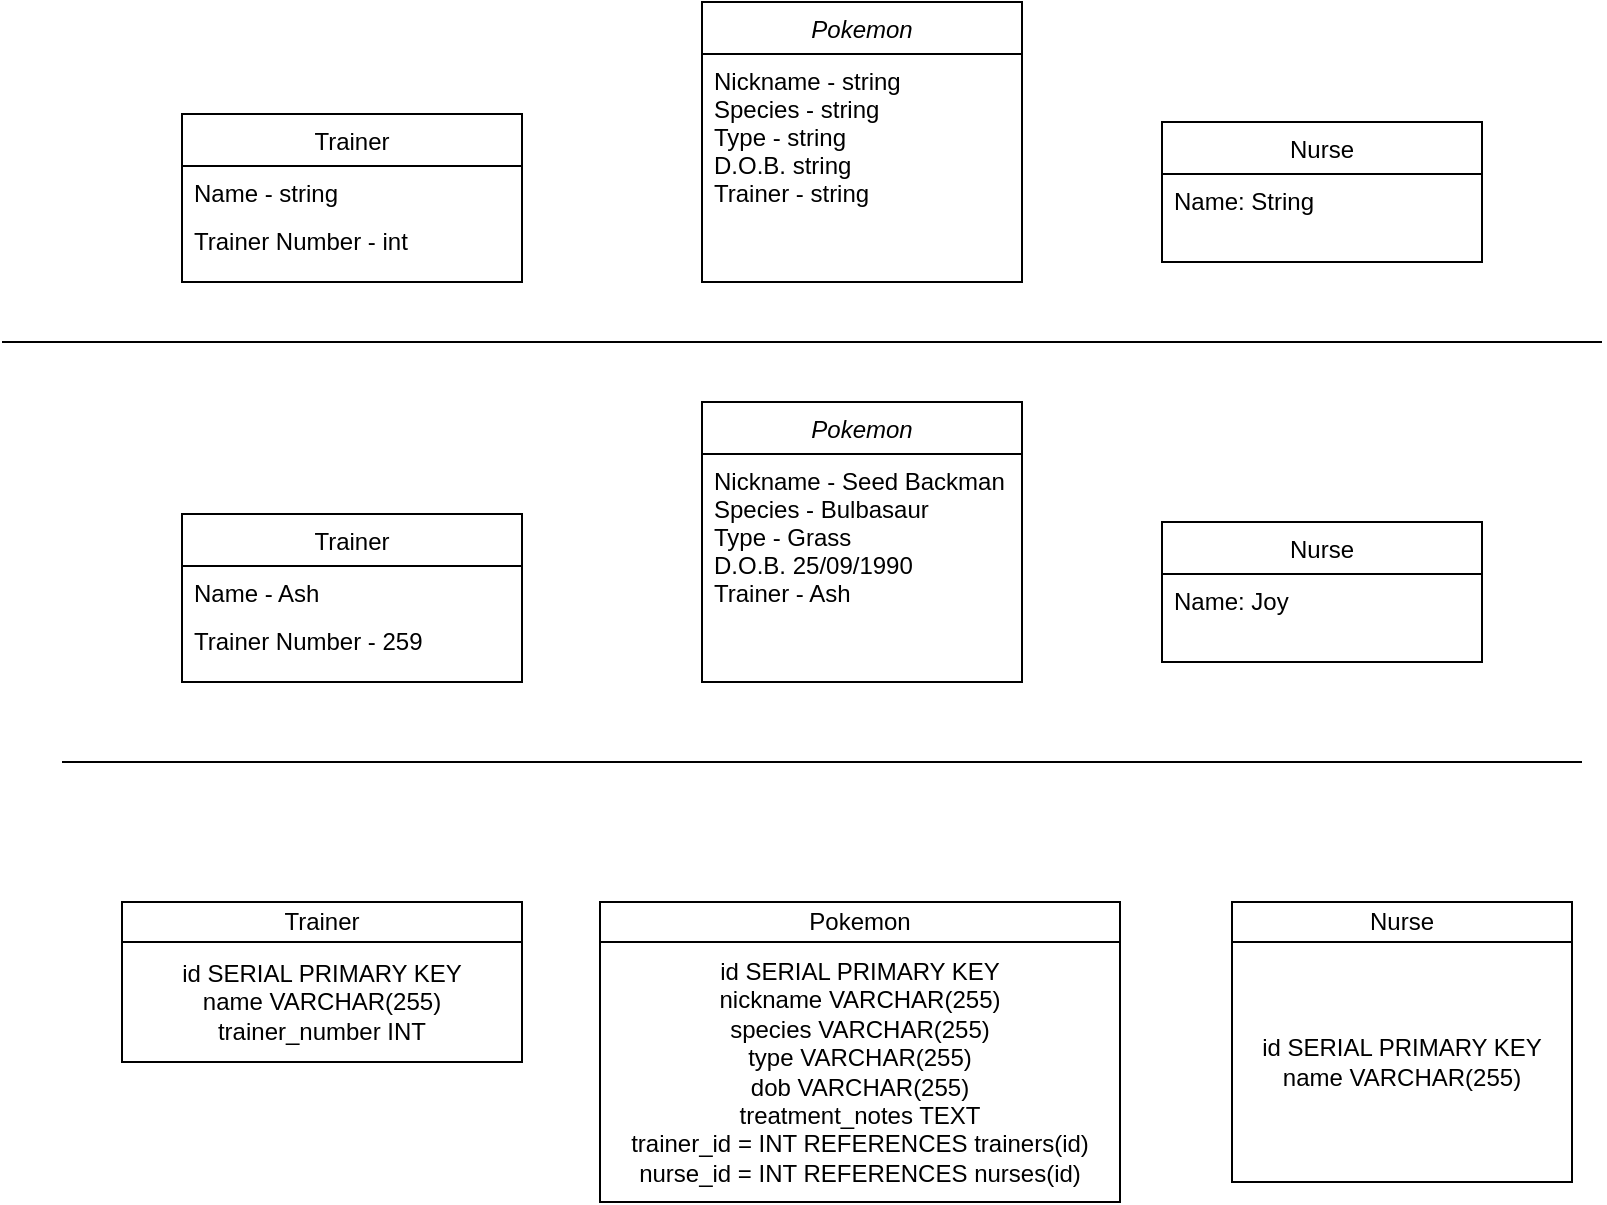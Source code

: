 <mxfile version="14.0.1" type="device"><diagram id="C5RBs43oDa-KdzZeNtuy" name="Page-1"><mxGraphModel dx="1796" dy="542" grid="1" gridSize="10" guides="1" tooltips="1" connect="1" arrows="1" fold="1" page="1" pageScale="1" pageWidth="827" pageHeight="1169" math="0" shadow="0"><root><mxCell id="WIyWlLk6GJQsqaUBKTNV-0"/><mxCell id="WIyWlLk6GJQsqaUBKTNV-1" parent="WIyWlLk6GJQsqaUBKTNV-0"/><mxCell id="zkfFHV4jXpPFQw0GAbJ--0" value="Pokemon" style="swimlane;fontStyle=2;align=center;verticalAlign=top;childLayout=stackLayout;horizontal=1;startSize=26;horizontalStack=0;resizeParent=1;resizeLast=0;collapsible=1;marginBottom=0;rounded=0;shadow=0;strokeWidth=1;" parent="WIyWlLk6GJQsqaUBKTNV-1" vertex="1"><mxGeometry x="320" y="110" width="160" height="140" as="geometry"><mxRectangle x="230" y="140" width="160" height="26" as="alternateBounds"/></mxGeometry></mxCell><mxCell id="zkfFHV4jXpPFQw0GAbJ--3" value="Nickname - string&#10;Species - string&#10;Type - string&#10;D.O.B. string&#10;Trainer - string&#10;&#10;" style="text;align=left;verticalAlign=top;spacingLeft=4;spacingRight=4;overflow=hidden;rotatable=0;points=[[0,0.5],[1,0.5]];portConstraint=eastwest;rounded=0;shadow=0;fontStyle=0" parent="zkfFHV4jXpPFQw0GAbJ--0" vertex="1"><mxGeometry y="26" width="160" height="114" as="geometry"/></mxCell><mxCell id="zkfFHV4jXpPFQw0GAbJ--6" value="Trainer" style="swimlane;fontStyle=0;align=center;verticalAlign=top;childLayout=stackLayout;horizontal=1;startSize=26;horizontalStack=0;resizeParent=1;resizeLast=0;collapsible=1;marginBottom=0;rounded=0;shadow=0;strokeWidth=1;" parent="WIyWlLk6GJQsqaUBKTNV-1" vertex="1"><mxGeometry x="60" y="166" width="170" height="84" as="geometry"><mxRectangle x="130" y="380" width="160" height="26" as="alternateBounds"/></mxGeometry></mxCell><mxCell id="zkfFHV4jXpPFQw0GAbJ--7" value="Name - string" style="text;align=left;verticalAlign=top;spacingLeft=4;spacingRight=4;overflow=hidden;rotatable=0;points=[[0,0.5],[1,0.5]];portConstraint=eastwest;" parent="zkfFHV4jXpPFQw0GAbJ--6" vertex="1"><mxGeometry y="26" width="170" height="24" as="geometry"/></mxCell><mxCell id="zkfFHV4jXpPFQw0GAbJ--8" value="Trainer Number - int" style="text;align=left;verticalAlign=top;spacingLeft=4;spacingRight=4;overflow=hidden;rotatable=0;points=[[0,0.5],[1,0.5]];portConstraint=eastwest;rounded=0;shadow=0;html=0;" parent="zkfFHV4jXpPFQw0GAbJ--6" vertex="1"><mxGeometry y="50" width="170" height="26" as="geometry"/></mxCell><mxCell id="zkfFHV4jXpPFQw0GAbJ--13" value="Nurse" style="swimlane;fontStyle=0;align=center;verticalAlign=top;childLayout=stackLayout;horizontal=1;startSize=26;horizontalStack=0;resizeParent=1;resizeLast=0;collapsible=1;marginBottom=0;rounded=0;shadow=0;strokeWidth=1;" parent="WIyWlLk6GJQsqaUBKTNV-1" vertex="1"><mxGeometry x="550" y="170" width="160" height="70" as="geometry"><mxRectangle x="340" y="380" width="170" height="26" as="alternateBounds"/></mxGeometry></mxCell><mxCell id="zkfFHV4jXpPFQw0GAbJ--14" value="Name: String" style="text;align=left;verticalAlign=top;spacingLeft=4;spacingRight=4;overflow=hidden;rotatable=0;points=[[0,0.5],[1,0.5]];portConstraint=eastwest;" parent="zkfFHV4jXpPFQw0GAbJ--13" vertex="1"><mxGeometry y="26" width="160" height="26" as="geometry"/></mxCell><mxCell id="JukS40pt7o1-2IaAaHnx-2" value="" style="endArrow=none;html=1;" edge="1" parent="WIyWlLk6GJQsqaUBKTNV-1"><mxGeometry width="50" height="50" relative="1" as="geometry"><mxPoint x="-30" y="280" as="sourcePoint"/><mxPoint x="770" y="280" as="targetPoint"/></mxGeometry></mxCell><mxCell id="JukS40pt7o1-2IaAaHnx-3" value="Trainer" style="rounded=0;whiteSpace=wrap;html=1;" vertex="1" parent="WIyWlLk6GJQsqaUBKTNV-1"><mxGeometry x="30" y="560" width="200" height="20" as="geometry"/></mxCell><mxCell id="JukS40pt7o1-2IaAaHnx-13" value="id SERIAL PRIMARY KEY&lt;br&gt;name VARCHAR(255)&lt;br&gt;trainer_number INT" style="rounded=0;whiteSpace=wrap;html=1;fillColor=none;" vertex="1" parent="WIyWlLk6GJQsqaUBKTNV-1"><mxGeometry x="30" y="580" width="200" height="60" as="geometry"/></mxCell><mxCell id="JukS40pt7o1-2IaAaHnx-14" value="Pokemon" style="rounded=0;whiteSpace=wrap;html=1;fillColor=none;" vertex="1" parent="WIyWlLk6GJQsqaUBKTNV-1"><mxGeometry x="269" y="560" width="260" height="20" as="geometry"/></mxCell><mxCell id="JukS40pt7o1-2IaAaHnx-15" style="edgeStyle=orthogonalEdgeStyle;rounded=0;orthogonalLoop=1;jettySize=auto;html=1;exitX=0.5;exitY=1;exitDx=0;exitDy=0;" edge="1" parent="WIyWlLk6GJQsqaUBKTNV-1" source="JukS40pt7o1-2IaAaHnx-14" target="JukS40pt7o1-2IaAaHnx-14"><mxGeometry relative="1" as="geometry"/></mxCell><mxCell id="JukS40pt7o1-2IaAaHnx-16" value="id SERIAL PRIMARY KEY&lt;br&gt;nickname VARCHAR(255)&lt;br&gt;species VARCHAR(255)&lt;br&gt;type VARCHAR(255)&lt;br&gt;dob VARCHAR(255)&lt;br&gt;treatment_notes TEXT&lt;br&gt;trainer_id = INT REFERENCES trainers(id)&lt;br&gt;nurse_id = INT REFERENCES nurses(id)" style="rounded=0;whiteSpace=wrap;html=1;fillColor=none;" vertex="1" parent="WIyWlLk6GJQsqaUBKTNV-1"><mxGeometry x="269" y="580" width="260" height="130" as="geometry"/></mxCell><mxCell id="JukS40pt7o1-2IaAaHnx-17" value="Nurse" style="rounded=0;whiteSpace=wrap;html=1;fillColor=none;" vertex="1" parent="WIyWlLk6GJQsqaUBKTNV-1"><mxGeometry x="585" y="560" width="170" height="20" as="geometry"/></mxCell><mxCell id="JukS40pt7o1-2IaAaHnx-18" value="id SERIAL PRIMARY KEY&lt;br&gt;name VARCHAR(255)" style="rounded=0;whiteSpace=wrap;html=1;fillColor=none;" vertex="1" parent="WIyWlLk6GJQsqaUBKTNV-1"><mxGeometry x="585" y="580" width="170" height="120" as="geometry"/></mxCell><mxCell id="JukS40pt7o1-2IaAaHnx-19" value="" style="endArrow=none;html=1;" edge="1" parent="WIyWlLk6GJQsqaUBKTNV-1"><mxGeometry width="50" height="50" relative="1" as="geometry"><mxPoint y="490" as="sourcePoint"/><mxPoint x="760" y="490" as="targetPoint"/></mxGeometry></mxCell><mxCell id="JukS40pt7o1-2IaAaHnx-20" value="Pokemon" style="swimlane;fontStyle=2;align=center;verticalAlign=top;childLayout=stackLayout;horizontal=1;startSize=26;horizontalStack=0;resizeParent=1;resizeLast=0;collapsible=1;marginBottom=0;rounded=0;shadow=0;strokeWidth=1;" vertex="1" parent="WIyWlLk6GJQsqaUBKTNV-1"><mxGeometry x="320" y="310" width="160" height="140" as="geometry"><mxRectangle x="230" y="140" width="160" height="26" as="alternateBounds"/></mxGeometry></mxCell><mxCell id="JukS40pt7o1-2IaAaHnx-21" value="Nickname - Seed Backman&#10;Species - Bulbasaur&#10;Type - Grass&#10;D.O.B. 25/09/1990&#10;Trainer - Ash&#10;" style="text;align=left;verticalAlign=top;spacingLeft=4;spacingRight=4;overflow=hidden;rotatable=0;points=[[0,0.5],[1,0.5]];portConstraint=eastwest;rounded=0;shadow=0;fontStyle=0" vertex="1" parent="JukS40pt7o1-2IaAaHnx-20"><mxGeometry y="26" width="160" height="114" as="geometry"/></mxCell><mxCell id="JukS40pt7o1-2IaAaHnx-22" value="Trainer" style="swimlane;fontStyle=0;align=center;verticalAlign=top;childLayout=stackLayout;horizontal=1;startSize=26;horizontalStack=0;resizeParent=1;resizeLast=0;collapsible=1;marginBottom=0;rounded=0;shadow=0;strokeWidth=1;" vertex="1" parent="WIyWlLk6GJQsqaUBKTNV-1"><mxGeometry x="60" y="366" width="170" height="84" as="geometry"><mxRectangle x="130" y="380" width="160" height="26" as="alternateBounds"/></mxGeometry></mxCell><mxCell id="JukS40pt7o1-2IaAaHnx-23" value="Name - Ash" style="text;align=left;verticalAlign=top;spacingLeft=4;spacingRight=4;overflow=hidden;rotatable=0;points=[[0,0.5],[1,0.5]];portConstraint=eastwest;" vertex="1" parent="JukS40pt7o1-2IaAaHnx-22"><mxGeometry y="26" width="170" height="24" as="geometry"/></mxCell><mxCell id="JukS40pt7o1-2IaAaHnx-24" value="Trainer Number - 259" style="text;align=left;verticalAlign=top;spacingLeft=4;spacingRight=4;overflow=hidden;rotatable=0;points=[[0,0.5],[1,0.5]];portConstraint=eastwest;rounded=0;shadow=0;html=0;" vertex="1" parent="JukS40pt7o1-2IaAaHnx-22"><mxGeometry y="50" width="170" height="26" as="geometry"/></mxCell><mxCell id="JukS40pt7o1-2IaAaHnx-25" value="Nurse" style="swimlane;fontStyle=0;align=center;verticalAlign=top;childLayout=stackLayout;horizontal=1;startSize=26;horizontalStack=0;resizeParent=1;resizeLast=0;collapsible=1;marginBottom=0;rounded=0;shadow=0;strokeWidth=1;" vertex="1" parent="WIyWlLk6GJQsqaUBKTNV-1"><mxGeometry x="550" y="370" width="160" height="70" as="geometry"><mxRectangle x="340" y="380" width="170" height="26" as="alternateBounds"/></mxGeometry></mxCell><mxCell id="JukS40pt7o1-2IaAaHnx-26" value="Name: Joy" style="text;align=left;verticalAlign=top;spacingLeft=4;spacingRight=4;overflow=hidden;rotatable=0;points=[[0,0.5],[1,0.5]];portConstraint=eastwest;" vertex="1" parent="JukS40pt7o1-2IaAaHnx-25"><mxGeometry y="26" width="160" height="26" as="geometry"/></mxCell></root></mxGraphModel></diagram></mxfile>